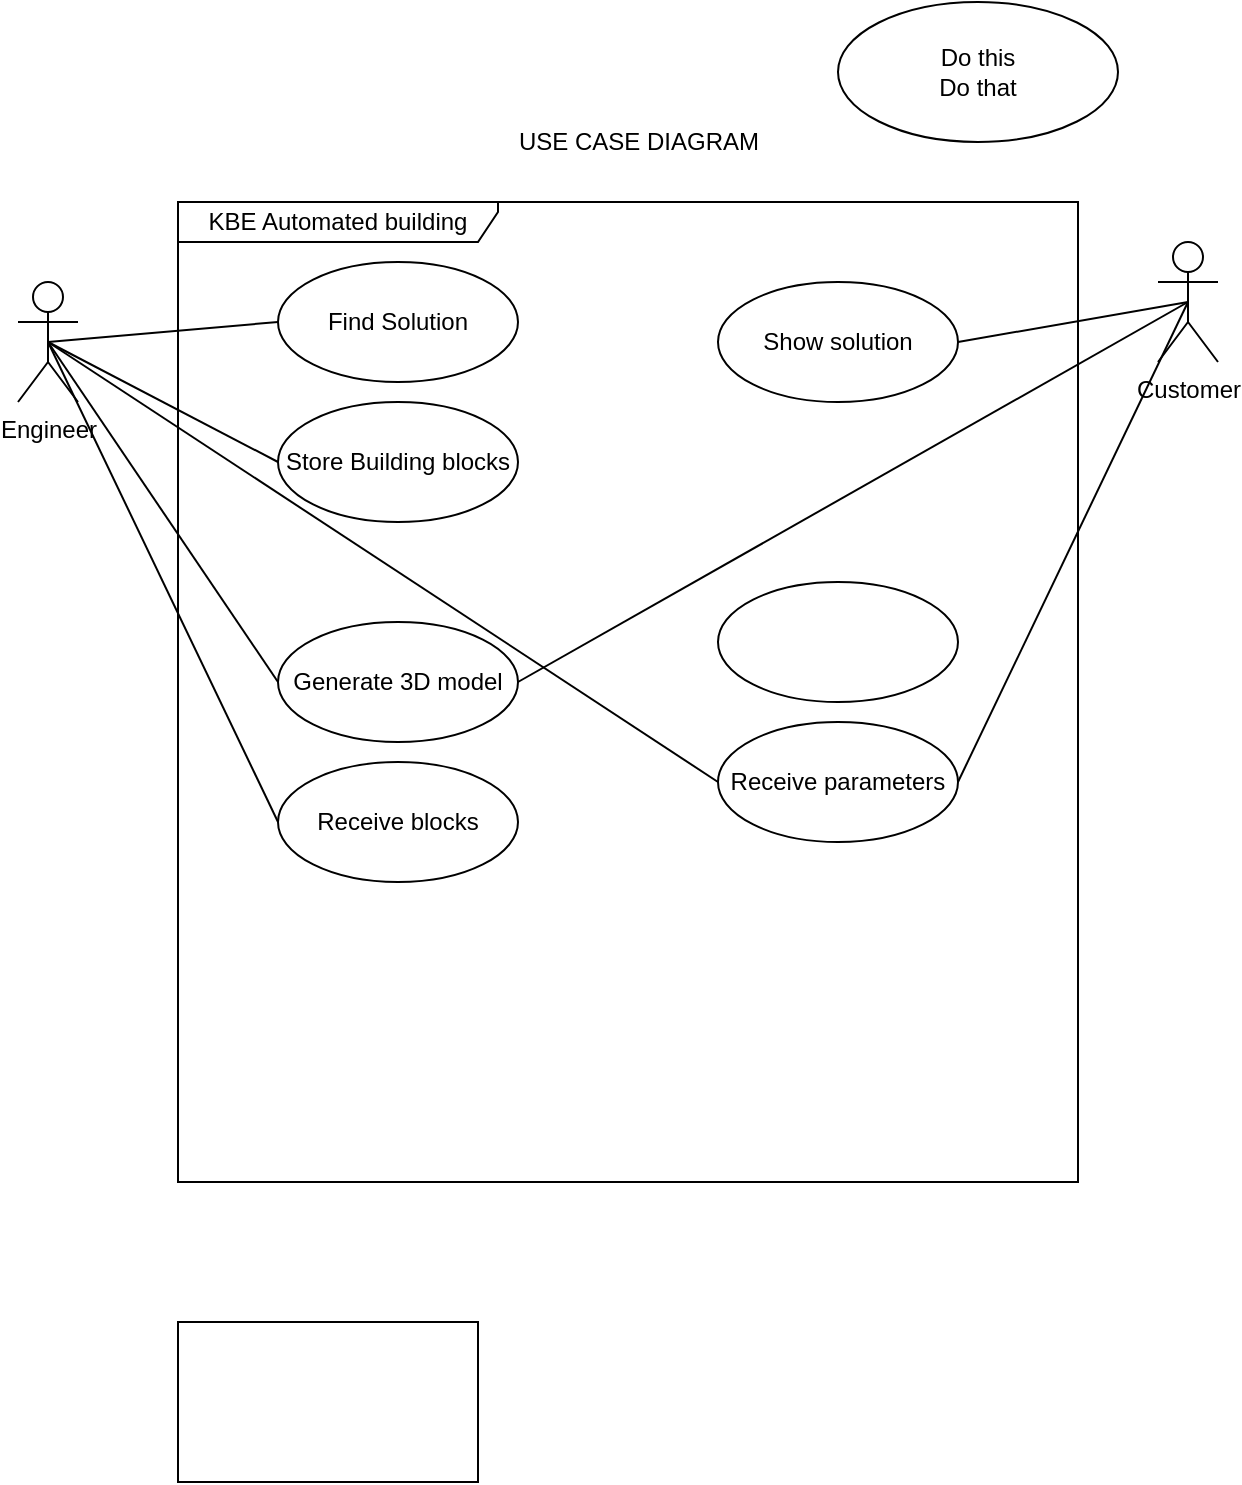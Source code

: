 <mxfile version="16.6.4" type="github" pages="4">
  <diagram id="FiaBwvFlQ11jIYUknNrv" name="Use case">
    <mxGraphModel dx="1117" dy="657" grid="1" gridSize="10" guides="1" tooltips="1" connect="1" arrows="1" fold="1" page="1" pageScale="1" pageWidth="850" pageHeight="1100" math="0" shadow="0">
      <root>
        <mxCell id="0" />
        <mxCell id="1" parent="0" />
        <mxCell id="D_P5NfnhtCB45HhmDya9-1" value="KBE Automated building" style="shape=umlFrame;whiteSpace=wrap;html=1;width=160;height=20;" vertex="1" parent="1">
          <mxGeometry x="210" y="250" width="450" height="490" as="geometry" />
        </mxCell>
        <mxCell id="D_P5NfnhtCB45HhmDya9-5" value="Do this&lt;br&gt;Do that" style="ellipse;whiteSpace=wrap;html=1;" vertex="1" parent="1">
          <mxGeometry x="540" y="150" width="140" height="70" as="geometry" />
        </mxCell>
        <mxCell id="D_P5NfnhtCB45HhmDya9-6" value="Customer" style="shape=umlActor;verticalLabelPosition=bottom;verticalAlign=top;html=1;" vertex="1" parent="1">
          <mxGeometry x="700" y="270" width="30" height="60" as="geometry" />
        </mxCell>
        <mxCell id="D_P5NfnhtCB45HhmDya9-7" value="Engineer" style="shape=umlActor;verticalLabelPosition=bottom;verticalAlign=top;html=1;" vertex="1" parent="1">
          <mxGeometry x="130" y="290" width="30" height="60" as="geometry" />
        </mxCell>
        <mxCell id="D_P5NfnhtCB45HhmDya9-33" value="" style="whiteSpace=wrap;html=1;" vertex="1" parent="1">
          <mxGeometry x="210" y="810" width="150" height="80" as="geometry" />
        </mxCell>
        <mxCell id="D_P5NfnhtCB45HhmDya9-40" value="USE CASE DIAGRAM" style="text;html=1;align=center;verticalAlign=middle;resizable=0;points=[];autosize=1;strokeColor=none;fillColor=none;" vertex="1" parent="1">
          <mxGeometry x="370" y="210" width="140" height="20" as="geometry" />
        </mxCell>
        <mxCell id="c9iJjFiYz1Ia7Xvp5BSC-1" value="Find Solution" style="ellipse;whiteSpace=wrap;html=1;" vertex="1" parent="1">
          <mxGeometry x="260" y="280" width="120" height="60" as="geometry" />
        </mxCell>
        <mxCell id="c9iJjFiYz1Ia7Xvp5BSC-5" value="" style="endArrow=none;html=1;rounded=0;entryX=0;entryY=0.5;entryDx=0;entryDy=0;exitX=0.5;exitY=0.5;exitDx=0;exitDy=0;exitPerimeter=0;" edge="1" parent="1" source="D_P5NfnhtCB45HhmDya9-7" target="c9iJjFiYz1Ia7Xvp5BSC-1">
          <mxGeometry width="50" height="50" relative="1" as="geometry">
            <mxPoint x="450" y="400" as="sourcePoint" />
            <mxPoint x="500" y="350" as="targetPoint" />
          </mxGeometry>
        </mxCell>
        <mxCell id="c9iJjFiYz1Ia7Xvp5BSC-6" value="Store Building blocks" style="ellipse;whiteSpace=wrap;html=1;" vertex="1" parent="1">
          <mxGeometry x="260" y="350" width="120" height="60" as="geometry" />
        </mxCell>
        <mxCell id="c9iJjFiYz1Ia7Xvp5BSC-7" value="" style="endArrow=none;html=1;rounded=0;entryX=0;entryY=0.5;entryDx=0;entryDy=0;exitX=0.5;exitY=0.5;exitDx=0;exitDy=0;exitPerimeter=0;" edge="1" parent="1" source="D_P5NfnhtCB45HhmDya9-7" target="c9iJjFiYz1Ia7Xvp5BSC-6">
          <mxGeometry width="50" height="50" relative="1" as="geometry">
            <mxPoint x="170" y="330" as="sourcePoint" />
            <mxPoint x="270" y="330" as="targetPoint" />
          </mxGeometry>
        </mxCell>
        <mxCell id="c9iJjFiYz1Ia7Xvp5BSC-8" value="Generate 3D model" style="ellipse;whiteSpace=wrap;html=1;" vertex="1" parent="1">
          <mxGeometry x="260" y="460" width="120" height="60" as="geometry" />
        </mxCell>
        <mxCell id="c9iJjFiYz1Ia7Xvp5BSC-9" value="" style="endArrow=none;html=1;rounded=0;entryX=0;entryY=0.5;entryDx=0;entryDy=0;exitX=0.5;exitY=0.5;exitDx=0;exitDy=0;exitPerimeter=0;" edge="1" parent="1" source="D_P5NfnhtCB45HhmDya9-7" target="c9iJjFiYz1Ia7Xvp5BSC-8">
          <mxGeometry width="50" height="50" relative="1" as="geometry">
            <mxPoint x="170" y="340.435" as="sourcePoint" />
            <mxPoint x="270" y="410" as="targetPoint" />
          </mxGeometry>
        </mxCell>
        <mxCell id="c9iJjFiYz1Ia7Xvp5BSC-12" value="Show solution" style="ellipse;whiteSpace=wrap;html=1;" vertex="1" parent="1">
          <mxGeometry x="480" y="290" width="120" height="60" as="geometry" />
        </mxCell>
        <mxCell id="c9iJjFiYz1Ia7Xvp5BSC-13" value="Receive blocks" style="ellipse;whiteSpace=wrap;html=1;" vertex="1" parent="1">
          <mxGeometry x="260" y="530" width="120" height="60" as="geometry" />
        </mxCell>
        <mxCell id="c9iJjFiYz1Ia7Xvp5BSC-14" value="" style="endArrow=none;html=1;rounded=0;entryX=0;entryY=0.5;entryDx=0;entryDy=0;exitX=0.5;exitY=0.5;exitDx=0;exitDy=0;exitPerimeter=0;" edge="1" parent="1" source="D_P5NfnhtCB45HhmDya9-7" target="c9iJjFiYz1Ia7Xvp5BSC-13">
          <mxGeometry width="50" height="50" relative="1" as="geometry">
            <mxPoint x="155" y="330" as="sourcePoint" />
            <mxPoint x="270" y="480" as="targetPoint" />
          </mxGeometry>
        </mxCell>
        <mxCell id="c9iJjFiYz1Ia7Xvp5BSC-16" value="" style="endArrow=none;html=1;rounded=0;entryX=1;entryY=0.5;entryDx=0;entryDy=0;exitX=0.5;exitY=0.5;exitDx=0;exitDy=0;exitPerimeter=0;" edge="1" parent="1" source="D_P5NfnhtCB45HhmDya9-6" target="c9iJjFiYz1Ia7Xvp5BSC-8">
          <mxGeometry width="50" height="50" relative="1" as="geometry">
            <mxPoint x="715" y="300" as="sourcePoint" />
            <mxPoint x="610" y="410" as="targetPoint" />
          </mxGeometry>
        </mxCell>
        <mxCell id="c9iJjFiYz1Ia7Xvp5BSC-17" value="" style="endArrow=none;html=1;rounded=0;entryX=1;entryY=0.5;entryDx=0;entryDy=0;exitX=0.5;exitY=0.5;exitDx=0;exitDy=0;exitPerimeter=0;" edge="1" parent="1" source="D_P5NfnhtCB45HhmDya9-6" target="c9iJjFiYz1Ia7Xvp5BSC-12">
          <mxGeometry width="50" height="50" relative="1" as="geometry">
            <mxPoint x="725" y="310" as="sourcePoint" />
            <mxPoint x="390" y="480" as="targetPoint" />
          </mxGeometry>
        </mxCell>
        <mxCell id="c9iJjFiYz1Ia7Xvp5BSC-19" value="Receive parameters" style="ellipse;whiteSpace=wrap;html=1;" vertex="1" parent="1">
          <mxGeometry x="480" y="510" width="120" height="60" as="geometry" />
        </mxCell>
        <mxCell id="c9iJjFiYz1Ia7Xvp5BSC-20" value="" style="endArrow=none;html=1;rounded=0;entryX=1;entryY=0.5;entryDx=0;entryDy=0;exitX=0.5;exitY=0.5;exitDx=0;exitDy=0;exitPerimeter=0;" edge="1" parent="1" source="D_P5NfnhtCB45HhmDya9-6" target="c9iJjFiYz1Ia7Xvp5BSC-19">
          <mxGeometry width="50" height="50" relative="1" as="geometry">
            <mxPoint x="725" y="310" as="sourcePoint" />
            <mxPoint x="390" y="480" as="targetPoint" />
          </mxGeometry>
        </mxCell>
        <mxCell id="c9iJjFiYz1Ia7Xvp5BSC-21" value="" style="endArrow=none;html=1;rounded=0;exitX=0;exitY=0.5;exitDx=0;exitDy=0;entryX=0.5;entryY=0.5;entryDx=0;entryDy=0;entryPerimeter=0;" edge="1" parent="1" source="c9iJjFiYz1Ia7Xvp5BSC-19" target="D_P5NfnhtCB45HhmDya9-7">
          <mxGeometry width="50" height="50" relative="1" as="geometry">
            <mxPoint x="450" y="430" as="sourcePoint" />
            <mxPoint x="500" y="380" as="targetPoint" />
          </mxGeometry>
        </mxCell>
        <mxCell id="c9iJjFiYz1Ia7Xvp5BSC-23" value="" style="ellipse;whiteSpace=wrap;html=1;" vertex="1" parent="1">
          <mxGeometry x="480" y="440" width="120" height="60" as="geometry" />
        </mxCell>
      </root>
    </mxGraphModel>
  </diagram>
  <diagram id="c6qQLEslyFfiO2-XNqps" name="UIs">
    <mxGraphModel dx="2249" dy="836" grid="1" gridSize="10" guides="1" tooltips="1" connect="1" arrows="1" fold="1" page="1" pageScale="1" pageWidth="827" pageHeight="1169" math="0" shadow="0">
      <root>
        <mxCell id="03HWlKMF4BJFkgaKUyuZ-0" />
        <mxCell id="03HWlKMF4BJFkgaKUyuZ-1" parent="03HWlKMF4BJFkgaKUyuZ-0" />
        <mxCell id="qSoFOmaMas92aq2-jd1_-45" value="&#xa;&#xa;&lt;span style=&quot;color: rgb(0, 0, 0); font-family: helvetica; font-size: 15px; font-style: normal; font-weight: 400; letter-spacing: normal; text-align: center; text-indent: 0px; text-transform: none; word-spacing: 0px; background-color: rgb(248, 249, 250); display: inline; float: none;&quot;&gt;Here you can add blocks to knowledge base.&lt;/span&gt;&lt;br style=&quot;color: rgb(0, 0, 0); font-family: helvetica; font-size: 15px; font-style: normal; font-weight: 400; letter-spacing: normal; text-align: center; text-indent: 0px; text-transform: none; word-spacing: 0px; background-color: rgb(248, 249, 250);&quot;&gt;&lt;br style=&quot;color: rgb(0, 0, 0); font-family: helvetica; font-size: 15px; font-style: normal; font-weight: 400; letter-spacing: normal; text-align: center; text-indent: 0px; text-transform: none; word-spacing: 0px; background-color: rgb(248, 249, 250);&quot;&gt;&lt;span style=&quot;color: rgb(0, 0, 0); font-family: helvetica; font-size: 15px; font-style: normal; font-weight: 400; letter-spacing: normal; text-align: center; text-indent: 0px; text-transform: none; word-spacing: 0px; background-color: rgb(248, 249, 250); display: inline; float: none;&quot;&gt;ADD WHOLE MODEL OR SINGLE BUILDING BLOCKS?&lt;/span&gt;&#xa;&#xa;" style="strokeWidth=1;shadow=0;dashed=0;align=center;html=1;shape=mxgraph.mockup.containers.browserWindow;rSize=0;strokeColor=#666666;strokeColor2=#008cff;strokeColor3=#c4c4c4;mainText=,;recursiveResize=0;" vertex="1" parent="03HWlKMF4BJFkgaKUyuZ-1">
          <mxGeometry x="-110" y="560" width="550" height="380" as="geometry" />
        </mxCell>
        <mxCell id="qSoFOmaMas92aq2-jd1_-46" value="AutoBuild" style="strokeWidth=1;shadow=0;dashed=0;align=center;html=1;shape=mxgraph.mockup.containers.anchor;fontSize=17;fontColor=#666666;align=left;" vertex="1" parent="qSoFOmaMas92aq2-jd1_-45">
          <mxGeometry x="60" y="12" width="110" height="26" as="geometry" />
        </mxCell>
        <mxCell id="qSoFOmaMas92aq2-jd1_-47" value="https://www.automatedbuilding.com/" style="strokeWidth=1;shadow=0;dashed=0;align=center;html=1;shape=mxgraph.mockup.containers.anchor;rSize=0;fontSize=17;fontColor=#666666;align=left;" vertex="1" parent="qSoFOmaMas92aq2-jd1_-45">
          <mxGeometry x="130" y="60" width="250" height="26" as="geometry" />
        </mxCell>
        <mxCell id="qSoFOmaMas92aq2-jd1_-48" value="" style="strokeWidth=1;shadow=0;dashed=0;align=center;html=1;shape=mxgraph.mockup.containers.marginRect2;rectMarginTop=32;strokeColor=#666666;gradientColor=none;" vertex="1" parent="qSoFOmaMas92aq2-jd1_-45">
          <mxGeometry x="20" y="130" width="520" height="240" as="geometry" />
        </mxCell>
        <mxCell id="qSoFOmaMas92aq2-jd1_-50" value="" style="strokeWidth=1;shadow=0;dashed=0;align=center;html=1;shape=mxgraph.mockup.containers.topButton;rSize=5;strokeColor=#008cff;fillColor=#008cff;gradientColor=none;resizeWidth=1;movable=0;deletable=1;" vertex="1" parent="qSoFOmaMas92aq2-jd1_-48">
          <mxGeometry width="520" height="7" relative="1" as="geometry">
            <mxPoint y="25" as="offset" />
          </mxGeometry>
        </mxCell>
        <mxCell id="qSoFOmaMas92aq2-jd1_-51" value="&lt;span style=&quot;background-color: rgb(230 , 230 , 230)&quot;&gt;Construct building&lt;/span&gt;" style="labelPosition=center;verticalLabelPosition=middle;align=center;html=1;shape=mxgraph.basic.shaded_button;dx=10;fillColor=#E6E6E6;strokeColor=none;labelBackgroundColor=#FFFFFF;fontSize=14;" vertex="1" parent="qSoFOmaMas92aq2-jd1_-48">
          <mxGeometry x="330" y="133.27" width="160" height="86.4" as="geometry" />
        </mxCell>
        <mxCell id="qSoFOmaMas92aq2-jd1_-52" value="&lt;font style=&quot;font-size: 14px&quot;&gt;Construct&lt;/font&gt;" style="strokeWidth=1;shadow=0;dashed=0;align=center;html=1;shape=mxgraph.mockup.containers.rrect;rSize=0;fontSize=17;fontColor=#ffffff;strokeColor=#008cff;fillColor=#008cff;" vertex="1" parent="qSoFOmaMas92aq2-jd1_-48">
          <mxGeometry width="70" height="25" relative="1" as="geometry">
            <mxPoint as="offset" />
          </mxGeometry>
        </mxCell>
        <mxCell id="qSoFOmaMas92aq2-jd1_-55" value="" style="strokeWidth=1;shadow=0;dashed=0;align=center;html=1;shape=mxgraph.mockup.text.textBox;fontColor=#666666;align=left;fontSize=17;spacingLeft=4;spacingTop=-3;strokeColor=#666666;mainText=;labelBackgroundColor=#E6E6E6;" vertex="1" parent="qSoFOmaMas92aq2-jd1_-48">
          <mxGeometry x="160" y="165.644" width="120" height="21.644" as="geometry" />
        </mxCell>
        <mxCell id="qSoFOmaMas92aq2-jd1_-58" value="" style="strokeWidth=1;shadow=0;dashed=0;align=center;html=1;shape=mxgraph.mockup.text.textBox;fontColor=#666666;align=left;fontSize=17;spacingLeft=4;spacingTop=-3;strokeColor=#666666;mainText=;labelBackgroundColor=#E6E6E6;" vertex="1" parent="qSoFOmaMas92aq2-jd1_-48">
          <mxGeometry x="160" y="143.996" width="120" height="21.644" as="geometry" />
        </mxCell>
        <mxCell id="qSoFOmaMas92aq2-jd1_-49" value="&lt;span style=&quot;background-color: rgb(255 , 255 , 255)&quot;&gt;&lt;font style=&quot;font-size: 14px&quot;&gt;Blocks&lt;/font&gt;&lt;/span&gt;" style="strokeColor=inherit;fillColor=inherit;gradientColor=inherit;strokeWidth=1;shadow=0;dashed=0;align=center;html=1;shape=mxgraph.mockup.containers.rrect;rSize=0;fontSize=17;fontColor=#666666;gradientColor=none;" vertex="1" parent="qSoFOmaMas92aq2-jd1_-48">
          <mxGeometry width="60" height="25" relative="1" as="geometry">
            <mxPoint x="73" as="offset" />
          </mxGeometry>
        </mxCell>
        <mxCell id="vXGoQ8WYmq-uM-AUmQpl-3" value="Here you can create buildings automatically! Does it require specific&amp;nbsp;&lt;br&gt;blocks not in the knowledge base? Contact an engineer." style="text;html=1;align=center;verticalAlign=middle;resizable=0;points=[];autosize=1;strokeColor=none;fillColor=none;fontSize=15;" vertex="1" parent="qSoFOmaMas92aq2-jd1_-48">
          <mxGeometry x="25" y="60.002" width="470" height="40" as="geometry" />
        </mxCell>
        <mxCell id="qSoFOmaMas92aq2-jd1_-60" value="" style="group" vertex="1" connectable="0" parent="03HWlKMF4BJFkgaKUyuZ-1">
          <mxGeometry x="-413" y="140" width="550" height="380" as="geometry" />
        </mxCell>
        <mxCell id="qSoFOmaMas92aq2-jd1_-0" value="" style="strokeWidth=1;shadow=0;dashed=0;align=center;html=1;shape=mxgraph.mockup.containers.browserWindow;rSize=0;strokeColor=#666666;strokeColor2=#008cff;strokeColor3=#c4c4c4;mainText=,;recursiveResize=0;container=0;" vertex="1" parent="qSoFOmaMas92aq2-jd1_-60">
          <mxGeometry width="550" height="380" as="geometry" />
        </mxCell>
        <mxCell id="qSoFOmaMas92aq2-jd1_-2" value="https://www.automatedbuilding.com/" style="strokeWidth=1;shadow=0;dashed=0;align=center;html=1;shape=mxgraph.mockup.containers.anchor;rSize=0;fontSize=17;fontColor=#666666;align=left;" vertex="1" parent="qSoFOmaMas92aq2-jd1_-60">
          <mxGeometry x="130" y="60" width="250" height="26" as="geometry" />
        </mxCell>
        <mxCell id="qSoFOmaMas92aq2-jd1_-14" value="&lt;span style=&quot;background-color: rgb(230 , 230 , 230)&quot;&gt;Add building blocks&lt;/span&gt;" style="labelPosition=center;verticalLabelPosition=middle;align=center;html=1;shape=mxgraph.basic.shaded_button;dx=10;fillColor=#E6E6E6;strokeColor=none;labelBackgroundColor=#FFFFFF;fontSize=14;" vertex="1" parent="qSoFOmaMas92aq2-jd1_-60">
          <mxGeometry x="77" y="275" width="170" height="50" as="geometry" />
        </mxCell>
        <mxCell id="qSoFOmaMas92aq2-jd1_-16" value="&lt;span style=&quot;background-color: rgb(230 , 230 , 230)&quot;&gt;Construct building&lt;/span&gt;" style="labelPosition=center;verticalLabelPosition=middle;align=center;html=1;shape=mxgraph.basic.shaded_button;dx=10;fillColor=#E6E6E6;strokeColor=none;labelBackgroundColor=#FFFFFF;fontSize=14;" vertex="1" parent="qSoFOmaMas92aq2-jd1_-60">
          <mxGeometry x="310" y="275" width="170" height="50" as="geometry" />
        </mxCell>
        <mxCell id="qSoFOmaMas92aq2-jd1_-9" value="&lt;font style=&quot;font-size: 15px&quot;&gt;&lt;b&gt;&lt;i&gt;Welcome to Automated Building!&lt;br&gt;&lt;/i&gt;&lt;/b&gt;&lt;/font&gt;&lt;br&gt;This is a construction knowledge base application for creating a building/several buildings from a set of building blocks in a knowledge base." style="text;html=1;strokeColor=none;fillColor=none;align=center;verticalAlign=middle;whiteSpace=wrap;rounded=0;" vertex="1" parent="qSoFOmaMas92aq2-jd1_-60">
          <mxGeometry x="25" y="140" width="500" height="110" as="geometry" />
        </mxCell>
        <mxCell id="qSoFOmaMas92aq2-jd1_-62" value="AutoBuild" style="strokeWidth=1;shadow=0;dashed=0;align=center;html=1;shape=mxgraph.mockup.containers.anchor;fontSize=17;fontColor=#666666;align=left;" vertex="1" parent="qSoFOmaMas92aq2-jd1_-60">
          <mxGeometry x="60" y="10" width="110" height="26" as="geometry" />
        </mxCell>
        <mxCell id="qSoFOmaMas92aq2-jd1_-61" value="" style="group" vertex="1" connectable="0" parent="03HWlKMF4BJFkgaKUyuZ-1">
          <mxGeometry x="-730" y="560" width="550" height="470" as="geometry" />
        </mxCell>
        <mxCell id="qSoFOmaMas92aq2-jd1_-31" value="" style="strokeWidth=1;shadow=0;dashed=0;align=center;html=1;shape=mxgraph.mockup.containers.browserWindow;rSize=0;strokeColor=#666666;strokeColor2=#008cff;strokeColor3=#c4c4c4;mainText=,;recursiveResize=0;container=0;" vertex="1" parent="qSoFOmaMas92aq2-jd1_-61">
          <mxGeometry width="550" height="470" as="geometry" />
        </mxCell>
        <mxCell id="qSoFOmaMas92aq2-jd1_-33" value="https://www.automatedbuilding.com/" style="strokeWidth=1;shadow=0;dashed=0;align=center;html=1;shape=mxgraph.mockup.containers.anchor;rSize=0;fontSize=17;fontColor=#666666;align=left;" vertex="1" parent="qSoFOmaMas92aq2-jd1_-61">
          <mxGeometry x="130" y="60.005" width="250" height="32.158" as="geometry" />
        </mxCell>
        <mxCell id="qSoFOmaMas92aq2-jd1_-34" value="" style="strokeWidth=1;shadow=0;dashed=0;align=center;html=1;shape=mxgraph.mockup.containers.marginRect2;rectMarginTop=32;strokeColor=#666666;gradientColor=none;" vertex="1" parent="qSoFOmaMas92aq2-jd1_-61">
          <mxGeometry x="15" y="130" width="520" height="331.61" as="geometry" />
        </mxCell>
        <mxCell id="qSoFOmaMas92aq2-jd1_-36" value="" style="strokeWidth=1;shadow=0;dashed=0;align=center;html=1;shape=mxgraph.mockup.containers.topButton;rSize=5;strokeColor=#008cff;fillColor=#008cff;gradientColor=none;resizeWidth=1;movable=0;deletable=1;" vertex="1" parent="qSoFOmaMas92aq2-jd1_-34">
          <mxGeometry width="520" height="7" relative="1" as="geometry">
            <mxPoint y="25" as="offset" />
          </mxGeometry>
        </mxCell>
        <mxCell id="qSoFOmaMas92aq2-jd1_-44" value="height" style="strokeWidth=1;shadow=0;dashed=0;align=center;html=1;shape=mxgraph.mockup.text.textBox;fontColor=#666666;align=left;fontSize=17;spacingLeft=4;spacingTop=-3;strokeColor=#666666;mainText=;labelBackgroundColor=#E6E6E6;" vertex="1" parent="qSoFOmaMas92aq2-jd1_-34">
          <mxGeometry x="200" y="200.438" width="120" height="29.905" as="geometry" />
        </mxCell>
        <mxCell id="qSoFOmaMas92aq2-jd1_-38" value="&lt;font style=&quot;font-size: 14px&quot;&gt;Blocks&lt;/font&gt;" style="strokeWidth=1;shadow=0;dashed=0;align=center;html=1;shape=mxgraph.mockup.containers.rrect;rSize=0;fontSize=17;fontColor=#ffffff;strokeColor=#008cff;fillColor=#008cff;" vertex="1" parent="qSoFOmaMas92aq2-jd1_-34">
          <mxGeometry width="70" height="25" relative="1" as="geometry">
            <mxPoint as="offset" />
          </mxGeometry>
        </mxCell>
        <mxCell id="qSoFOmaMas92aq2-jd1_-64" value="width" style="strokeWidth=1;shadow=0;dashed=0;align=center;html=1;shape=mxgraph.mockup.text.textBox;fontColor=#666666;align=left;fontSize=17;spacingLeft=4;spacingTop=-3;strokeColor=#666666;mainText=;labelBackgroundColor=#E6E6E6;" vertex="1" parent="qSoFOmaMas92aq2-jd1_-34">
          <mxGeometry x="200" y="170.536" width="120" height="29.905" as="geometry" />
        </mxCell>
        <mxCell id="qSoFOmaMas92aq2-jd1_-65" value="length" style="strokeWidth=1;shadow=0;dashed=0;align=center;html=1;shape=mxgraph.mockup.text.textBox;fontColor=#666666;align=left;fontSize=17;spacingLeft=4;spacingTop=-3;strokeColor=#666666;mainText=;labelBackgroundColor=#E6E6E6;" vertex="1" parent="qSoFOmaMas92aq2-jd1_-34">
          <mxGeometry x="200" y="140.625" width="120" height="29.905" as="geometry" />
        </mxCell>
        <mxCell id="qSoFOmaMas92aq2-jd1_-67" value="add simple block" style="text;align=center;fontStyle=1;verticalAlign=middle;spacingLeft=3;spacingRight=3;strokeColor=none;rotatable=0;points=[[0,0.5],[1,0.5]];portConstraint=eastwest;labelBackgroundColor=#FFFFFF;fontSize=14;" vertex="1" parent="qSoFOmaMas92aq2-jd1_-34">
          <mxGeometry y="121.455" width="206" height="43.94" as="geometry" />
        </mxCell>
        <mxCell id="b_i_7DaqxC2Cm8FyL6t4-0" value="Here you can add blocks to knowledge base." style="text;html=1;align=center;verticalAlign=middle;resizable=0;points=[];autosize=1;strokeColor=none;fillColor=none;fontSize=15;" vertex="1" parent="qSoFOmaMas92aq2-jd1_-34">
          <mxGeometry x="105" y="70.002" width="310" height="20" as="geometry" />
        </mxCell>
        <mxCell id="zwNSKV54vD1WSYj5r9hc-0" value="param: type, color, energy efficiency, zone" style="strokeWidth=1;shadow=0;dashed=0;align=center;html=1;shape=mxgraph.mockup.text.textBox;fontColor=#666666;align=left;fontSize=17;spacingLeft=4;spacingTop=-3;strokeColor=#666666;mainText=;labelBackgroundColor=#E6E6E6;" vertex="1" parent="qSoFOmaMas92aq2-jd1_-34">
          <mxGeometry x="200" y="230.347" width="120" height="29.905" as="geometry" />
        </mxCell>
        <mxCell id="vXGoQ8WYmq-uM-AUmQpl-2" value="&lt;span style=&quot;background-color: rgb(255 , 255 , 255)&quot;&gt;&lt;font style=&quot;font-size: 14px&quot;&gt;Construct&lt;/font&gt;&lt;/span&gt;" style="strokeColor=inherit;fillColor=inherit;gradientColor=inherit;strokeWidth=1;shadow=0;dashed=0;align=center;html=1;shape=mxgraph.mockup.containers.rrect;rSize=0;fontSize=17;fontColor=#666666;gradientColor=none;" vertex="1" parent="qSoFOmaMas92aq2-jd1_-34">
          <mxGeometry x="75" width="85" height="25" as="geometry" />
        </mxCell>
        <mxCell id="qSoFOmaMas92aq2-jd1_-63" value="AutoBuild" style="strokeWidth=1;shadow=0;dashed=0;align=center;html=1;shape=mxgraph.mockup.containers.anchor;fontSize=17;fontColor=#666666;align=left;" vertex="1" parent="qSoFOmaMas92aq2-jd1_-61">
          <mxGeometry x="60" y="12.368" width="110" height="32.158" as="geometry" />
        </mxCell>
        <mxCell id="qSoFOmaMas92aq2-jd1_-37" value="&lt;span style=&quot;background-color: rgb(230 , 230 , 230)&quot;&gt;Add block&lt;/span&gt;" style="labelPosition=center;verticalLabelPosition=middle;align=center;html=1;shape=mxgraph.basic.shaded_button;dx=10;fillColor=#E6E6E6;strokeColor=none;labelBackgroundColor=#FFFFFF;fontSize=14;" vertex="1" parent="qSoFOmaMas92aq2-jd1_-61">
          <mxGeometry x="350" y="260.179" width="160" height="91.751" as="geometry" />
        </mxCell>
        <mxCell id="zwNSKV54vD1WSYj5r9hc-2" value="lengde bredde høyde som valgte params." style="text;html=1;align=center;verticalAlign=middle;resizable=0;points=[];autosize=1;strokeColor=none;fillColor=none;fontSize=15;" vertex="1" parent="03HWlKMF4BJFkgaKUyuZ-1">
          <mxGeometry x="-725" y="1070" width="290" height="20" as="geometry" />
        </mxCell>
      </root>
    </mxGraphModel>
  </diagram>
  <diagram id="wuYFoP-q9y_38PqE9cSD" name="Problem Domain Classes">
    <mxGraphModel dx="782" dy="460" grid="1" gridSize="10" guides="1" tooltips="1" connect="1" arrows="1" fold="1" page="1" pageScale="1" pageWidth="827" pageHeight="1169" math="0" shadow="0">
      <root>
        <mxCell id="sEJaP63ClkLMVQbzM1hd-0" />
        <mxCell id="sEJaP63ClkLMVQbzM1hd-1" parent="sEJaP63ClkLMVQbzM1hd-0" />
      </root>
    </mxGraphModel>
  </diagram>
  <diagram id="R4OU313Z5Tf02ZGI4Hzh" name="Sequence Diagram">
    <mxGraphModel dx="1117" dy="657" grid="1" gridSize="10" guides="1" tooltips="1" connect="1" arrows="1" fold="1" page="1" pageScale="1" pageWidth="827" pageHeight="1169" math="0" shadow="0">
      <root>
        <mxCell id="IdTPn2BuQPGr03sui5m2-0" />
        <mxCell id="IdTPn2BuQPGr03sui5m2-1" parent="IdTPn2BuQPGr03sui5m2-0" />
        <mxCell id="IdTPn2BuQPGr03sui5m2-2" value="" style="shape=umlLifeline;participant=umlActor;perimeter=lifelinePerimeter;whiteSpace=wrap;html=1;container=1;collapsible=0;recursiveResize=0;verticalAlign=top;spacingTop=36;outlineConnect=0;" vertex="1" parent="IdTPn2BuQPGr03sui5m2-1">
          <mxGeometry x="70" y="40" width="20" height="600" as="geometry" />
        </mxCell>
        <mxCell id="IdTPn2BuQPGr03sui5m2-3" value=":WebServer" style="shape=umlLifeline;perimeter=lifelinePerimeter;whiteSpace=wrap;html=1;container=1;collapsible=0;recursiveResize=0;outlineConnect=0;" vertex="1" parent="IdTPn2BuQPGr03sui5m2-1">
          <mxGeometry x="240" y="40" width="100" height="600" as="geometry" />
        </mxCell>
        <mxCell id="IdTPn2BuQPGr03sui5m2-7" value="add complex building URL" style="html=1;verticalAlign=bottom;endArrow=block;rounded=0;edgeStyle=orthogonalEdgeStyle;" edge="1" parent="IdTPn2BuQPGr03sui5m2-3">
          <mxGeometry width="80" relative="1" as="geometry">
            <mxPoint x="-160" y="120" as="sourcePoint" />
            <mxPoint x="50" y="120" as="targetPoint" />
            <Array as="points">
              <mxPoint x="-10" y="120" />
              <mxPoint x="-10" y="120" />
            </Array>
          </mxGeometry>
        </mxCell>
        <mxCell id="IdTPn2BuQPGr03sui5m2-4" value="User" style="text;html=1;align=center;verticalAlign=middle;resizable=0;points=[];autosize=1;strokeColor=none;fillColor=none;fontSize=15;" vertex="1" parent="IdTPn2BuQPGr03sui5m2-1">
          <mxGeometry x="55" y="10" width="50" height="20" as="geometry" />
        </mxCell>
        <mxCell id="IdTPn2BuQPGr03sui5m2-5" value="give Params" style="html=1;verticalAlign=bottom;endArrow=block;rounded=0;edgeStyle=orthogonalEdgeStyle;" edge="1" parent="IdTPn2BuQPGr03sui5m2-1" source="IdTPn2BuQPGr03sui5m2-2" target="IdTPn2BuQPGr03sui5m2-3">
          <mxGeometry width="80" relative="1" as="geometry">
            <mxPoint x="105" y="160" as="sourcePoint" />
            <mxPoint x="244.5" y="160" as="targetPoint" />
            <Array as="points">
              <mxPoint x="180" y="300" />
              <mxPoint x="180" y="300" />
            </Array>
          </mxGeometry>
        </mxCell>
        <mxCell id="IdTPn2BuQPGr03sui5m2-8" value=":Controller" style="shape=umlLifeline;perimeter=lifelinePerimeter;whiteSpace=wrap;html=1;container=1;collapsible=0;recursiveResize=0;outlineConnect=0;" vertex="1" parent="IdTPn2BuQPGr03sui5m2-1">
          <mxGeometry x="450" y="40" width="100" height="600" as="geometry" />
        </mxCell>
        <mxCell id="IdTPn2BuQPGr03sui5m2-9" value="add complex building URL" style="html=1;verticalAlign=bottom;endArrow=block;rounded=0;edgeStyle=orthogonalEdgeStyle;" edge="1" parent="IdTPn2BuQPGr03sui5m2-1">
          <mxGeometry width="80" relative="1" as="geometry">
            <mxPoint x="290" y="200" as="sourcePoint" />
            <mxPoint x="500" y="200" as="targetPoint" />
            <Array as="points">
              <mxPoint x="440" y="200" />
              <mxPoint x="440" y="200" />
            </Array>
          </mxGeometry>
        </mxCell>
        <mxCell id="IdTPn2BuQPGr03sui5m2-10" value=":external database" style="shape=umlLifeline;perimeter=lifelinePerimeter;whiteSpace=wrap;html=1;container=1;collapsible=0;recursiveResize=0;outlineConnect=0;" vertex="1" parent="IdTPn2BuQPGr03sui5m2-1">
          <mxGeometry x="660" y="40" width="100" height="600" as="geometry" />
        </mxCell>
        <mxCell id="IdTPn2BuQPGr03sui5m2-14" value="return complex building file" style="html=1;verticalAlign=bottom;endArrow=open;dashed=1;endSize=8;rounded=0;edgeStyle=orthogonalEdgeStyle;" edge="1" parent="IdTPn2BuQPGr03sui5m2-10" target="IdTPn2BuQPGr03sui5m2-8">
          <mxGeometry relative="1" as="geometry">
            <mxPoint x="50" y="200" as="sourcePoint" />
            <mxPoint x="-79.996" y="200" as="targetPoint" />
            <Array as="points">
              <mxPoint x="-100" y="200" />
              <mxPoint x="-100" y="200" />
            </Array>
          </mxGeometry>
        </mxCell>
        <mxCell id="IdTPn2BuQPGr03sui5m2-11" value="get complex building from URL" style="html=1;verticalAlign=bottom;endArrow=block;rounded=0;edgeStyle=orthogonalEdgeStyle;" edge="1" parent="IdTPn2BuQPGr03sui5m2-1">
          <mxGeometry width="80" relative="1" as="geometry">
            <mxPoint x="500" y="200" as="sourcePoint" />
            <mxPoint x="710" y="200" as="targetPoint" />
            <Array as="points">
              <mxPoint x="650" y="200" />
              <mxPoint x="650" y="200" />
            </Array>
          </mxGeometry>
        </mxCell>
        <mxCell id="IdTPn2BuQPGr03sui5m2-12" value=":knowledge base" style="shape=umlLifeline;perimeter=lifelinePerimeter;whiteSpace=wrap;html=1;container=1;collapsible=0;recursiveResize=0;outlineConnect=0;" vertex="1" parent="IdTPn2BuQPGr03sui5m2-1">
          <mxGeometry x="870" y="40" width="100" height="600" as="geometry" />
        </mxCell>
        <mxCell id="IdTPn2BuQPGr03sui5m2-13" value="put complex building URL into db" style="html=1;verticalAlign=bottom;endArrow=block;rounded=0;edgeStyle=orthogonalEdgeStyle;" edge="1" parent="IdTPn2BuQPGr03sui5m2-1" source="IdTPn2BuQPGr03sui5m2-8" target="IdTPn2BuQPGr03sui5m2-12">
          <mxGeometry width="80" relative="1" as="geometry">
            <mxPoint x="710" y="240" as="sourcePoint" />
            <mxPoint x="920" y="240" as="targetPoint" />
            <Array as="points">
              <mxPoint x="630" y="280" />
              <mxPoint x="630" y="280" />
            </Array>
          </mxGeometry>
        </mxCell>
        <mxCell id="IdTPn2BuQPGr03sui5m2-16" value="return success" style="html=1;verticalAlign=bottom;endArrow=open;dashed=1;endSize=8;rounded=0;edgeStyle=orthogonalEdgeStyle;" edge="1" parent="IdTPn2BuQPGr03sui5m2-1" target="IdTPn2BuQPGr03sui5m2-8">
          <mxGeometry relative="1" as="geometry">
            <mxPoint x="920.5" y="320" as="sourcePoint" />
            <mxPoint x="710" y="320" as="targetPoint" />
            <Array as="points">
              <mxPoint x="620" y="320" />
              <mxPoint x="620" y="320" />
            </Array>
          </mxGeometry>
        </mxCell>
        <mxCell id="IdTPn2BuQPGr03sui5m2-17" value="put complex building URL into db" style="html=1;verticalAlign=bottom;endArrow=block;rounded=0;edgeStyle=orthogonalEdgeStyle;" edge="1" parent="IdTPn2BuQPGr03sui5m2-1">
          <mxGeometry width="80" relative="1" as="geometry">
            <mxPoint x="499.281" y="360" as="sourcePoint" />
            <mxPoint x="919.71" y="360" as="targetPoint" />
            <Array as="points">
              <mxPoint x="630.21" y="360" />
              <mxPoint x="630.21" y="360" />
            </Array>
          </mxGeometry>
        </mxCell>
        <mxCell id="IdTPn2BuQPGr03sui5m2-18" value="return success" style="html=1;verticalAlign=bottom;endArrow=open;dashed=1;endSize=8;rounded=0;edgeStyle=orthogonalEdgeStyle;" edge="1" parent="IdTPn2BuQPGr03sui5m2-1">
          <mxGeometry relative="1" as="geometry">
            <mxPoint x="920.71" y="400" as="sourcePoint" />
            <mxPoint x="499.281" y="400" as="targetPoint" />
            <Array as="points">
              <mxPoint x="620.21" y="400" />
              <mxPoint x="620.21" y="400" />
            </Array>
          </mxGeometry>
        </mxCell>
      </root>
    </mxGraphModel>
  </diagram>
</mxfile>
